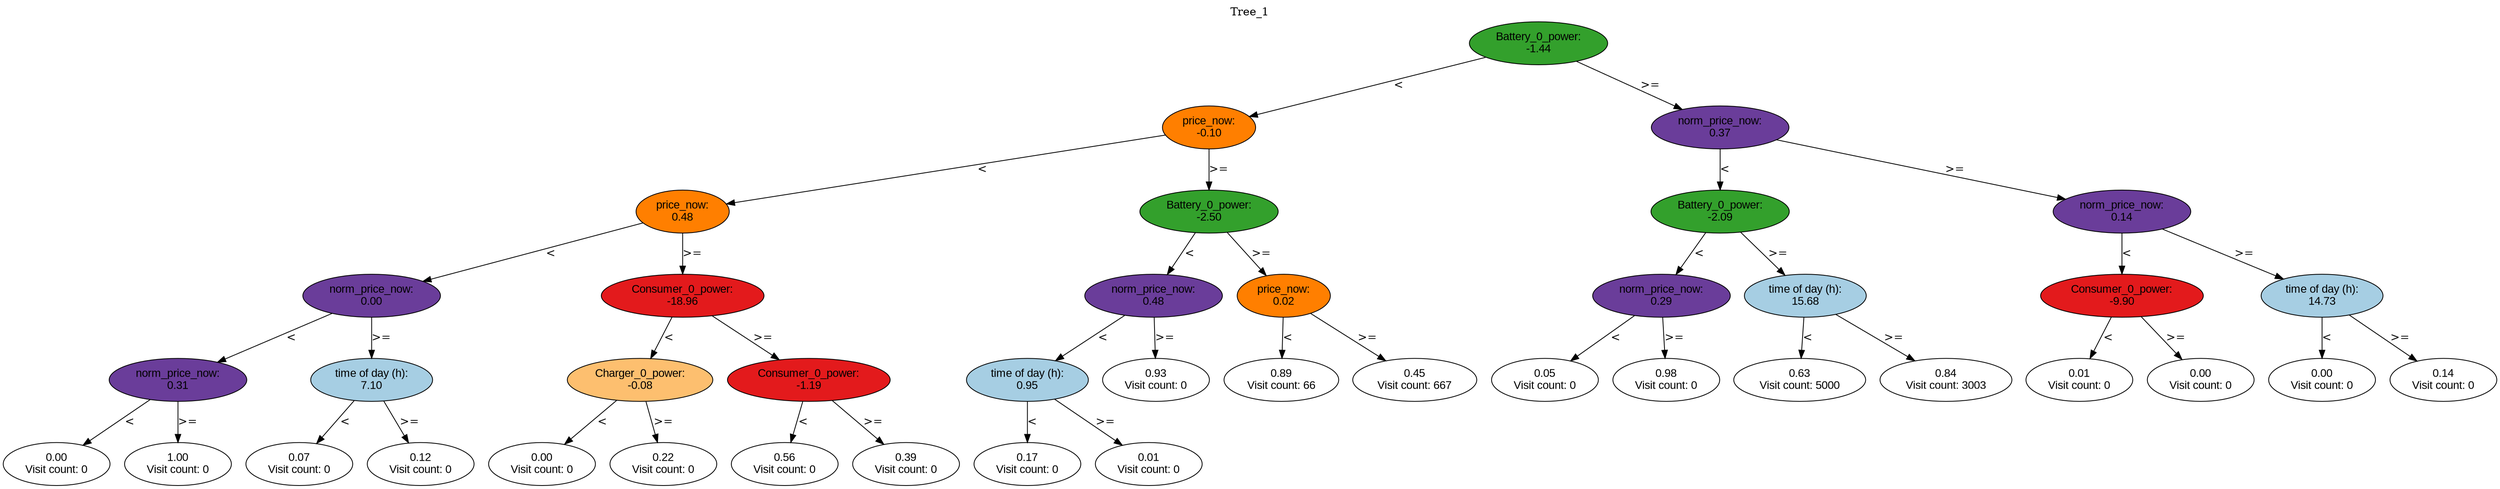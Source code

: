 digraph BST {
    node [fontname="Arial" style=filled colorscheme=paired12];
    0 [ label = "Battery_0_power:
-1.44" fillcolor=4];
    1 [ label = "price_now:
-0.10" fillcolor=8];
    2 [ label = "price_now:
0.48" fillcolor=8];
    3 [ label = "norm_price_now:
0.00" fillcolor=10];
    4 [ label = "norm_price_now:
0.31" fillcolor=10];
    5 [ label = "0.00
Visit count: 0" fillcolor=white];
    6 [ label = "1.00
Visit count: 0" fillcolor=white];
    7 [ label = "time of day (h):
7.10" fillcolor=1];
    8 [ label = "0.07
Visit count: 0" fillcolor=white];
    9 [ label = "0.12
Visit count: 0" fillcolor=white];
    10 [ label = "Consumer_0_power:
-18.96" fillcolor=6];
    11 [ label = "Charger_0_power:
-0.08" fillcolor=7];
    12 [ label = "0.00
Visit count: 0" fillcolor=white];
    13 [ label = "0.22
Visit count: 0" fillcolor=white];
    14 [ label = "Consumer_0_power:
-1.19" fillcolor=6];
    15 [ label = "0.56
Visit count: 0" fillcolor=white];
    16 [ label = "0.39
Visit count: 0" fillcolor=white];
    17 [ label = "Battery_0_power:
-2.50" fillcolor=4];
    18 [ label = "norm_price_now:
0.48" fillcolor=10];
    19 [ label = "time of day (h):
0.95" fillcolor=1];
    20 [ label = "0.17
Visit count: 0" fillcolor=white];
    21 [ label = "0.01
Visit count: 0" fillcolor=white];
    22 [ label = "0.93
Visit count: 0" fillcolor=white];
    23 [ label = "price_now:
0.02" fillcolor=8];
    24 [ label = "0.89
Visit count: 66" fillcolor=white];
    25 [ label = "0.45
Visit count: 667" fillcolor=white];
    26 [ label = "norm_price_now:
0.37" fillcolor=10];
    27 [ label = "Battery_0_power:
-2.09" fillcolor=4];
    28 [ label = "norm_price_now:
0.29" fillcolor=10];
    29 [ label = "0.05
Visit count: 0" fillcolor=white];
    30 [ label = "0.98
Visit count: 0" fillcolor=white];
    31 [ label = "time of day (h):
15.68" fillcolor=1];
    32 [ label = "0.63
Visit count: 5000" fillcolor=white];
    33 [ label = "0.84
Visit count: 3003" fillcolor=white];
    34 [ label = "norm_price_now:
0.14" fillcolor=10];
    35 [ label = "Consumer_0_power:
-9.90" fillcolor=6];
    36 [ label = "0.01
Visit count: 0" fillcolor=white];
    37 [ label = "0.00
Visit count: 0" fillcolor=white];
    38 [ label = "time of day (h):
14.73" fillcolor=1];
    39 [ label = "0.00
Visit count: 0" fillcolor=white];
    40 [ label = "0.14
Visit count: 0" fillcolor=white];

    0  -> 1[ label = "<"];
    0  -> 26[ label = ">="];
    1  -> 2[ label = "<"];
    1  -> 17[ label = ">="];
    2  -> 3[ label = "<"];
    2  -> 10[ label = ">="];
    3  -> 4[ label = "<"];
    3  -> 7[ label = ">="];
    4  -> 5[ label = "<"];
    4  -> 6[ label = ">="];
    7  -> 8[ label = "<"];
    7  -> 9[ label = ">="];
    10  -> 11[ label = "<"];
    10  -> 14[ label = ">="];
    11  -> 12[ label = "<"];
    11  -> 13[ label = ">="];
    14  -> 15[ label = "<"];
    14  -> 16[ label = ">="];
    17  -> 18[ label = "<"];
    17  -> 23[ label = ">="];
    18  -> 19[ label = "<"];
    18  -> 22[ label = ">="];
    19  -> 20[ label = "<"];
    19  -> 21[ label = ">="];
    23  -> 24[ label = "<"];
    23  -> 25[ label = ">="];
    26  -> 27[ label = "<"];
    26  -> 34[ label = ">="];
    27  -> 28[ label = "<"];
    27  -> 31[ label = ">="];
    28  -> 29[ label = "<"];
    28  -> 30[ label = ">="];
    31  -> 32[ label = "<"];
    31  -> 33[ label = ">="];
    34  -> 35[ label = "<"];
    34  -> 38[ label = ">="];
    35  -> 36[ label = "<"];
    35  -> 37[ label = ">="];
    38  -> 39[ label = "<"];
    38  -> 40[ label = ">="];

    labelloc="t";
    label="Tree_1";
}